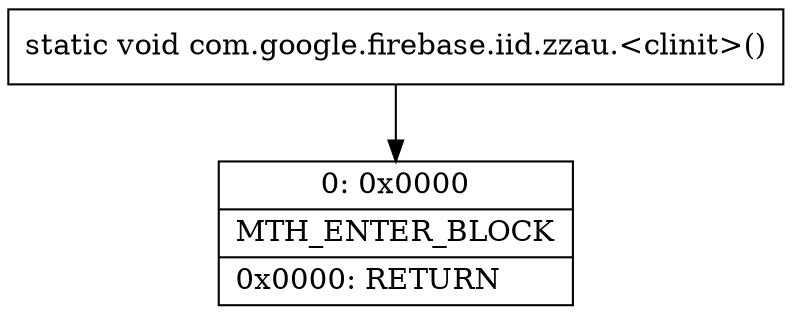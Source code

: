 digraph "CFG forcom.google.firebase.iid.zzau.\<clinit\>()V" {
Node_0 [shape=record,label="{0\:\ 0x0000|MTH_ENTER_BLOCK\l|0x0000: RETURN   \l}"];
MethodNode[shape=record,label="{static void com.google.firebase.iid.zzau.\<clinit\>() }"];
MethodNode -> Node_0;
}

